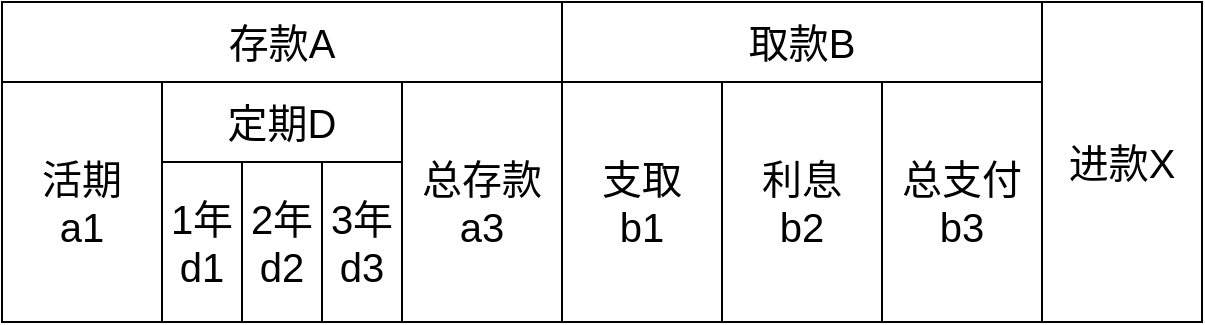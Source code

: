 <mxfile version="15.5.0" type="device"><diagram id="AUGFchPxQVKdtXz1tz0Q" name="Page-1"><mxGraphModel dx="1038" dy="539" grid="1" gridSize="10" guides="1" tooltips="1" connect="1" arrows="1" fold="1" page="1" pageScale="1" pageWidth="827" pageHeight="1169" math="0" shadow="0"><root><mxCell id="0"/><mxCell id="1" parent="0"/><mxCell id="S0RYvy5R4XHnDGzFYpYG-1" value="存款A" style="rounded=0;whiteSpace=wrap;html=1;fontSize=20;" vertex="1" parent="1"><mxGeometry x="160" y="400" width="280" height="40" as="geometry"/></mxCell><mxCell id="S0RYvy5R4XHnDGzFYpYG-2" value="取款B" style="rounded=0;whiteSpace=wrap;html=1;fontSize=20;" vertex="1" parent="1"><mxGeometry x="440" y="400" width="240" height="40" as="geometry"/></mxCell><mxCell id="S0RYvy5R4XHnDGzFYpYG-3" value="活期&lt;br&gt;a1" style="rounded=0;whiteSpace=wrap;html=1;fontSize=20;" vertex="1" parent="1"><mxGeometry x="160" y="440" width="80" height="120" as="geometry"/></mxCell><mxCell id="S0RYvy5R4XHnDGzFYpYG-4" value="定期D" style="rounded=0;whiteSpace=wrap;html=1;fontSize=20;" vertex="1" parent="1"><mxGeometry x="240" y="440" width="120" height="40" as="geometry"/></mxCell><mxCell id="S0RYvy5R4XHnDGzFYpYG-5" value="总存款a3" style="rounded=0;whiteSpace=wrap;html=1;fontSize=20;" vertex="1" parent="1"><mxGeometry x="360" y="440" width="80" height="120" as="geometry"/></mxCell><mxCell id="S0RYvy5R4XHnDGzFYpYG-6" value="1年d1" style="rounded=0;whiteSpace=wrap;html=1;fontSize=20;" vertex="1" parent="1"><mxGeometry x="240" y="480" width="40" height="80" as="geometry"/></mxCell><mxCell id="S0RYvy5R4XHnDGzFYpYG-7" value="2年d2" style="rounded=0;whiteSpace=wrap;html=1;fontSize=20;" vertex="1" parent="1"><mxGeometry x="280" y="480" width="40" height="80" as="geometry"/></mxCell><mxCell id="S0RYvy5R4XHnDGzFYpYG-8" value="3年d3" style="rounded=0;whiteSpace=wrap;html=1;fontSize=20;" vertex="1" parent="1"><mxGeometry x="320" y="480" width="40" height="80" as="geometry"/></mxCell><mxCell id="S0RYvy5R4XHnDGzFYpYG-9" value="支取&lt;br&gt;b1" style="rounded=0;whiteSpace=wrap;html=1;fontSize=20;" vertex="1" parent="1"><mxGeometry x="440" y="440" width="80" height="120" as="geometry"/></mxCell><mxCell id="S0RYvy5R4XHnDGzFYpYG-10" value="利息&lt;br&gt;b2" style="rounded=0;whiteSpace=wrap;html=1;fontSize=20;" vertex="1" parent="1"><mxGeometry x="520" y="440" width="80" height="120" as="geometry"/></mxCell><mxCell id="S0RYvy5R4XHnDGzFYpYG-11" value="总支付b3" style="rounded=0;whiteSpace=wrap;html=1;fontSize=20;" vertex="1" parent="1"><mxGeometry x="600" y="440" width="80" height="120" as="geometry"/></mxCell><mxCell id="S0RYvy5R4XHnDGzFYpYG-12" value="进款X" style="rounded=0;whiteSpace=wrap;html=1;fontSize=20;" vertex="1" parent="1"><mxGeometry x="680" y="400" width="80" height="160" as="geometry"/></mxCell></root></mxGraphModel></diagram></mxfile>